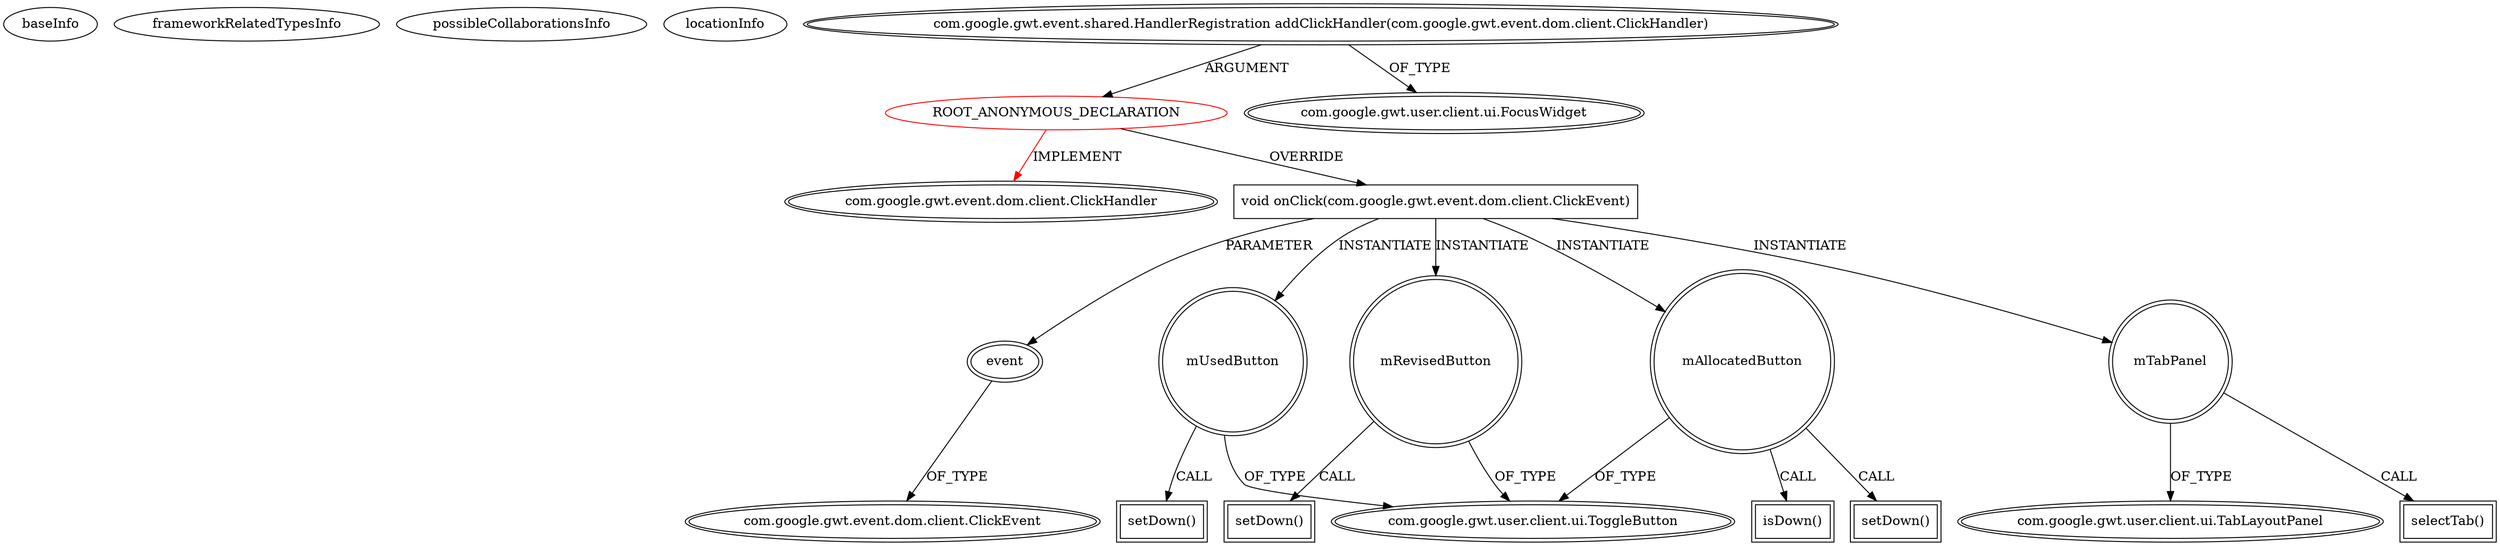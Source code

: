digraph {
baseInfo[graphId=1167,category="extension_graph",isAnonymous=true,possibleRelation=false]
frameworkRelatedTypesInfo[0="com.google.gwt.event.dom.client.ClickHandler"]
possibleCollaborationsInfo[]
locationInfo[projectName="daonb-obudget",filePath="/daonb-obudget/obudget-master/src/client/src/org/obudget/client/PieCharter.java",contextSignature="void PieCharter(client.src.org.obudget.client.Application,boolean,java.lang.Integer,java.lang.Integer)",graphId="1167"]
0[label="ROOT_ANONYMOUS_DECLARATION",vertexType="ROOT_ANONYMOUS_DECLARATION",isFrameworkType=false,color=red]
1[label="com.google.gwt.event.dom.client.ClickHandler",vertexType="FRAMEWORK_INTERFACE_TYPE",isFrameworkType=true,peripheries=2]
2[label="com.google.gwt.event.shared.HandlerRegistration addClickHandler(com.google.gwt.event.dom.client.ClickHandler)",vertexType="OUTSIDE_CALL",isFrameworkType=true,peripheries=2]
3[label="com.google.gwt.user.client.ui.FocusWidget",vertexType="FRAMEWORK_CLASS_TYPE",isFrameworkType=true,peripheries=2]
4[label="void onClick(com.google.gwt.event.dom.client.ClickEvent)",vertexType="OVERRIDING_METHOD_DECLARATION",isFrameworkType=false,shape=box]
5[label="event",vertexType="PARAMETER_DECLARATION",isFrameworkType=true,peripheries=2]
6[label="com.google.gwt.event.dom.client.ClickEvent",vertexType="FRAMEWORK_CLASS_TYPE",isFrameworkType=true,peripheries=2]
7[label="mAllocatedButton",vertexType="VARIABLE_EXPRESION",isFrameworkType=true,peripheries=2,shape=circle]
9[label="com.google.gwt.user.client.ui.ToggleButton",vertexType="FRAMEWORK_CLASS_TYPE",isFrameworkType=true,peripheries=2]
8[label="isDown()",vertexType="INSIDE_CALL",isFrameworkType=true,peripheries=2,shape=box]
10[label="mTabPanel",vertexType="VARIABLE_EXPRESION",isFrameworkType=true,peripheries=2,shape=circle]
12[label="com.google.gwt.user.client.ui.TabLayoutPanel",vertexType="FRAMEWORK_CLASS_TYPE",isFrameworkType=true,peripheries=2]
11[label="selectTab()",vertexType="INSIDE_CALL",isFrameworkType=true,peripheries=2,shape=box]
13[label="mRevisedButton",vertexType="VARIABLE_EXPRESION",isFrameworkType=true,peripheries=2,shape=circle]
14[label="setDown()",vertexType="INSIDE_CALL",isFrameworkType=true,peripheries=2,shape=box]
16[label="mUsedButton",vertexType="VARIABLE_EXPRESION",isFrameworkType=true,peripheries=2,shape=circle]
17[label="setDown()",vertexType="INSIDE_CALL",isFrameworkType=true,peripheries=2,shape=box]
20[label="setDown()",vertexType="INSIDE_CALL",isFrameworkType=true,peripheries=2,shape=box]
0->1[label="IMPLEMENT",color=red]
2->0[label="ARGUMENT"]
2->3[label="OF_TYPE"]
0->4[label="OVERRIDE"]
5->6[label="OF_TYPE"]
4->5[label="PARAMETER"]
4->7[label="INSTANTIATE"]
7->9[label="OF_TYPE"]
7->8[label="CALL"]
4->10[label="INSTANTIATE"]
10->12[label="OF_TYPE"]
10->11[label="CALL"]
4->13[label="INSTANTIATE"]
13->9[label="OF_TYPE"]
13->14[label="CALL"]
4->16[label="INSTANTIATE"]
16->9[label="OF_TYPE"]
16->17[label="CALL"]
7->20[label="CALL"]
}
